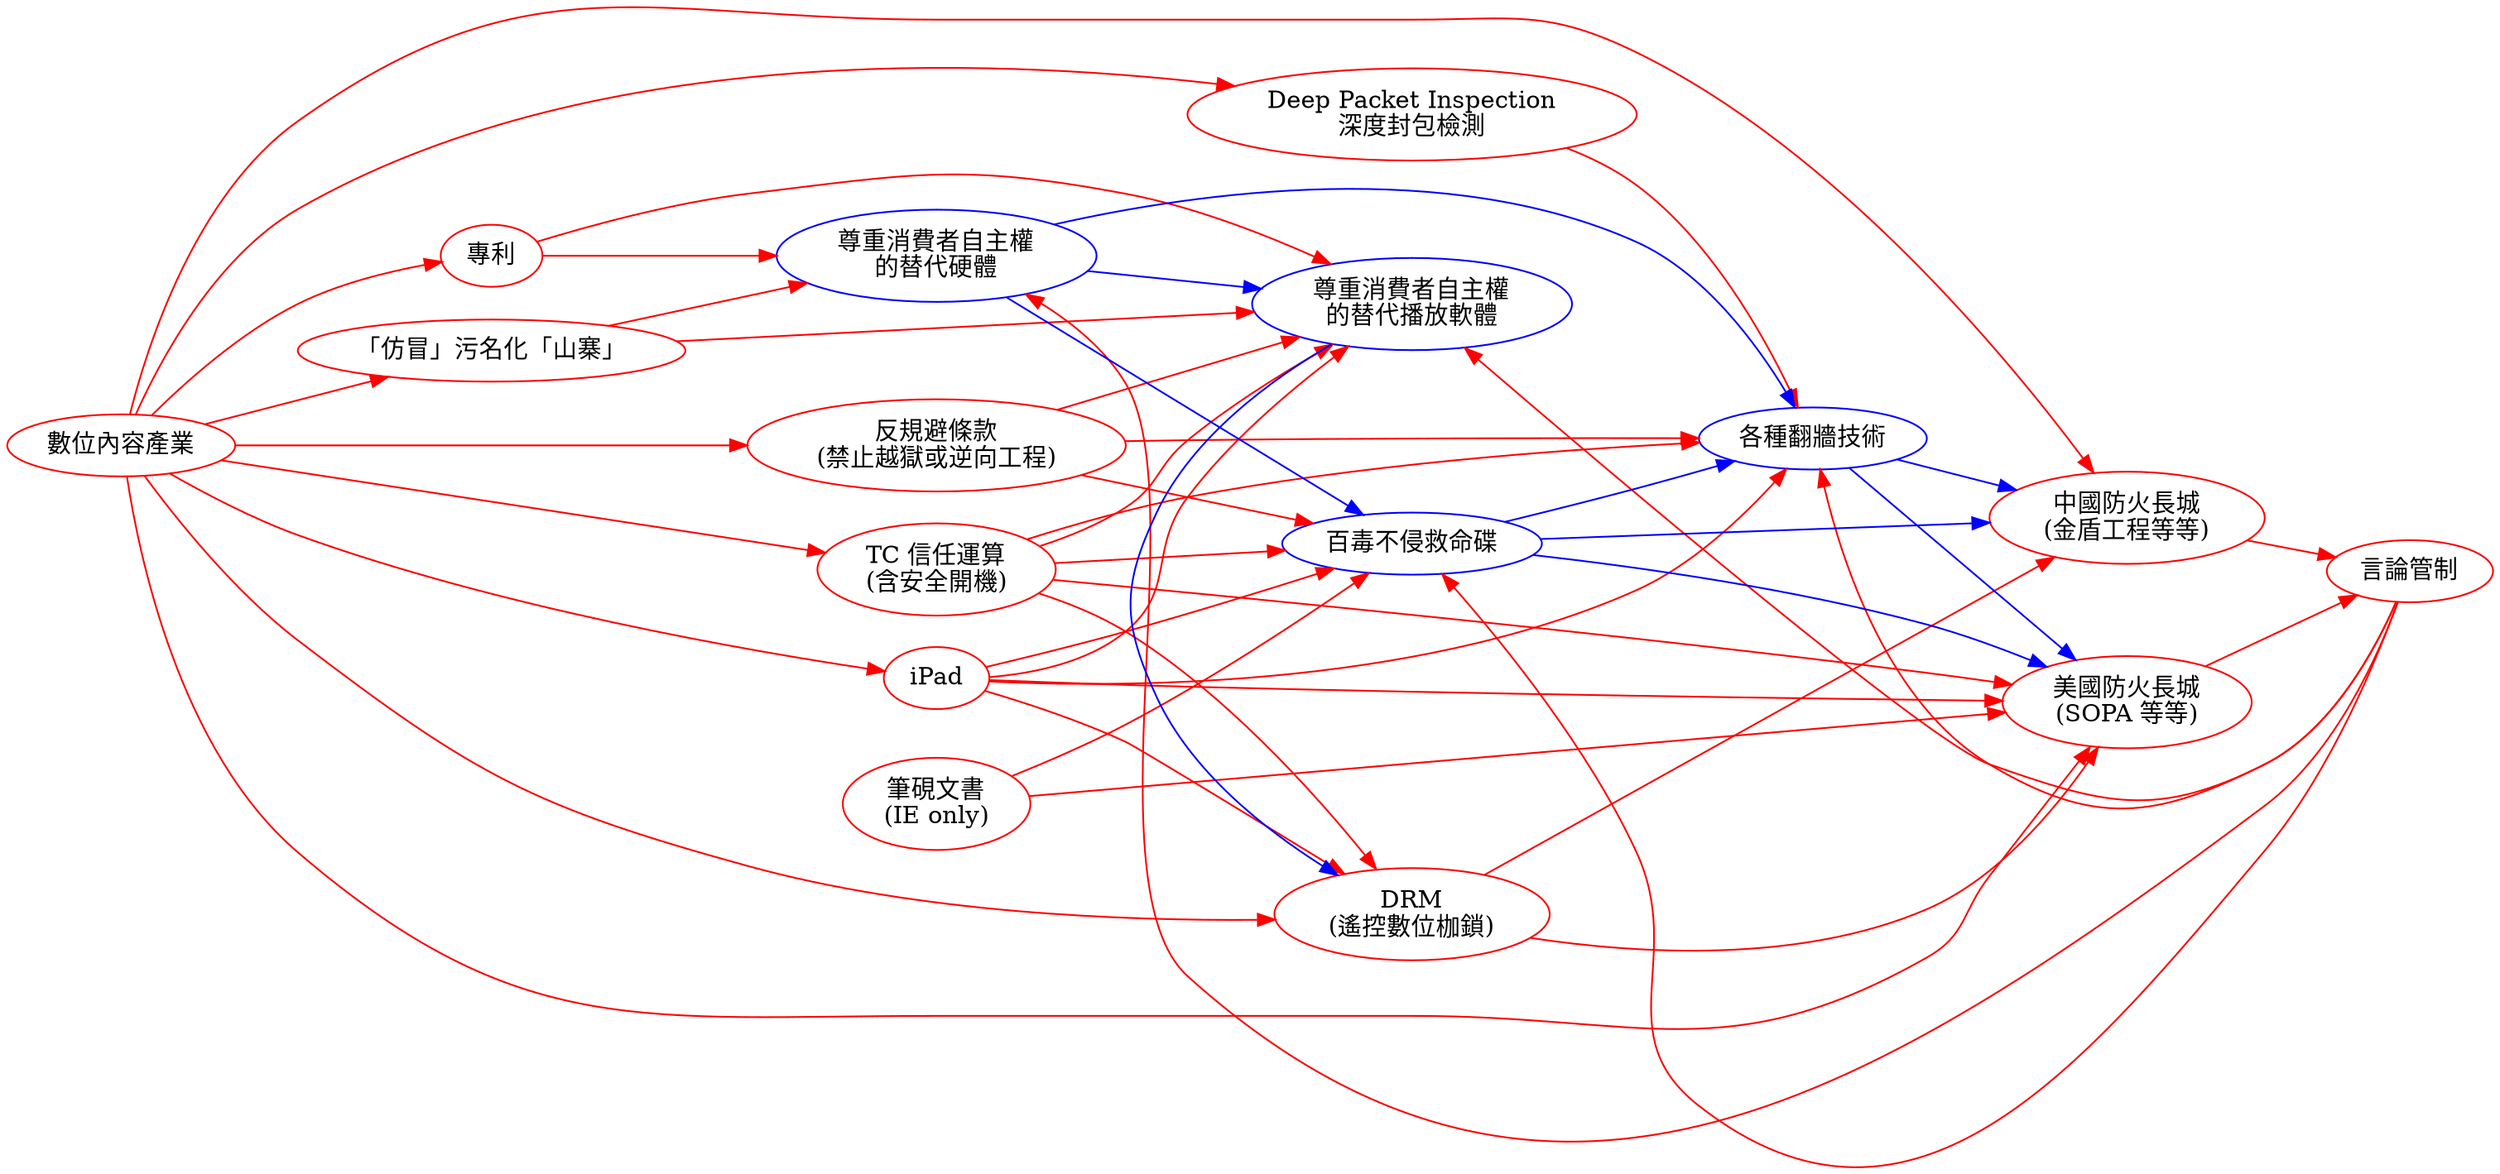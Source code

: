 digraph "Chinamerica 的統一防火長城: 臺灣是首選測試省份" {

    rankdir=LR;

    content_industry [
	label="數位內容產業",
	color=red,
    ];

    DRM [
	label="DRM\n(遙控數位枷鎖)",
	color=red,
    ];

    trusted_computing [
	label="TC 信任運算\n(含安全開機)",
	color=red,
    ];

    anti_circumvention [
	label="反規避條款\n(禁止越獄或逆向工程)",
	color=red,
    ];

    dpi [
	label="Deep Packet Inspection\n深度封包檢測",
	color=red,
    ];

    gwf_China [
	label="中國防火長城\n(金盾工程等等)",
	color=red,
    ];

    gwf_USA [
	label="美國防火長城\n(SOPA 等等)",
	color=red,
    ];

    gov_edit [
	label="筆硯文書\n(IE only)",
	color=red,
    ];

    censor [
	label="言論管制",
	color=red,
    ];

    iPad [
	label="iPad",
	color=red,
    ];

    patent [
	label="專利",
	color=red,
    ];

    suppress_clone [
	label="「仿冒」污名化「山寨」",
	color=red,
    ];

    alt_player [
	label="尊重消費者自主權\n的替代播放軟體",
	color=blue,
    ];

    alt_device [
	label="尊重消費者自主權\n的替代硬體",
	color=blue,
    ];

    usb_boot [
	label="百毒不侵救命碟",
	color=blue,
    ];

    tunneling [
	label="各種翻牆技術",
	color=blue,
    ];

    content_industry -> { DRM iPad trusted_computing patent dpi
	suppress_clone anti_circumvention gwf_China gwf_USA } [color=red];
    { iPad trusted_computing } -> DRM [color=red, constraint=false];
    DRM -> { gwf_China gwf_USA } [color=red];
    { iPad trusted_computing } -> alt_player [color=red];
    { gov_edit iPad trusted_computing } -> gwf_USA [color=red];
    usb_boot -> tunneling [ color=blue ];
    alt_device -> { usb_boot tunneling alt_player } [ color=blue ];
    { tunneling usb_boot } -> { gwf_China gwf_USA } [ color=blue ];
    alt_player -> DRM [ color=blue ];
    anti_circumvention -> { usb_boot tunneling alt_player } [color=red];
    { patent suppress_clone } -> { alt_device alt_player } [color=red];
    { iPad trusted_computing } -> { tunneling usb_boot } [color=red];
    gov_edit -> usb_boot [color=red];
    { gwf_China gwf_USA } -> { censor } [ color=red ];
    dpi -> tunneling [color=red];
    censor -> { tunneling alt_player usb_boot alt_device } [ color=red, constraint=false ];

    {rank=same; iPad trusted_computing alt_device }
    {rank=same; DRM alt_player }
    {rank=same; gwf_China gwf_USA }
}
